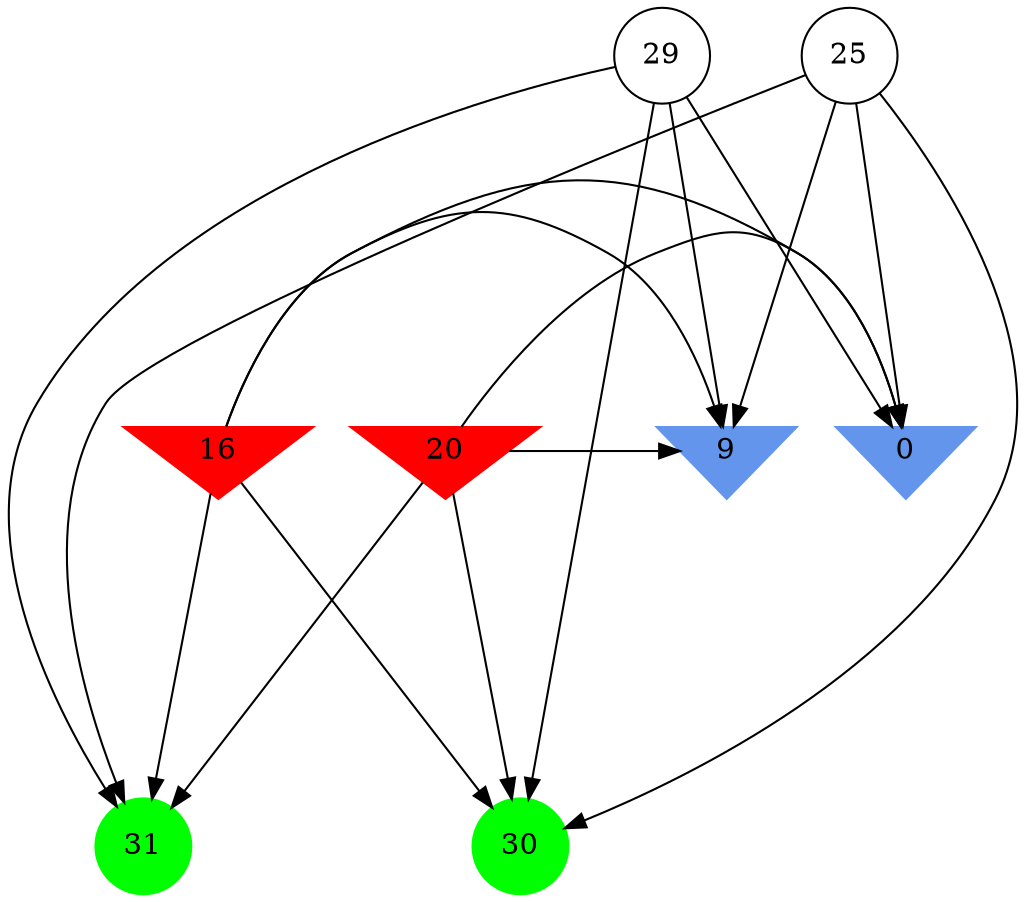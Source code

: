 digraph brain {
	ranksep=2.0;
	0 [shape=invtriangle,style=filled,color=cornflowerblue];
	9 [shape=invtriangle,style=filled,color=cornflowerblue];
	16 [shape=invtriangle,style=filled,color=red];
	20 [shape=invtriangle,style=filled,color=red];
	25 [shape=circle,color=black];
	29 [shape=circle,color=black];
	30 [shape=circle,style=filled,color=green];
	31 [shape=circle,style=filled,color=green];
	29	->	30;
	29	->	31;
	29	->	9;
	29	->	0;
	16	->	30;
	16	->	31;
	16	->	9;
	16	->	0;
	25	->	30;
	25	->	31;
	25	->	9;
	25	->	0;
	20	->	30;
	20	->	31;
	20	->	9;
	20	->	0;
	{ rank=same; 0; 9; 16; 20; }
	{ rank=same; 25; 29; }
	{ rank=same; 30; 31; }
}
